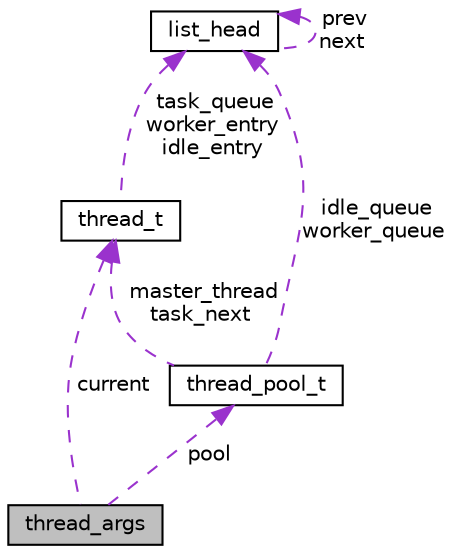 digraph "thread_args"
{
  edge [fontname="Helvetica",fontsize="10",labelfontname="Helvetica",labelfontsize="10"];
  node [fontname="Helvetica",fontsize="10",shape=record];
  Node1 [label="thread_args",height=0.2,width=0.4,color="black", fillcolor="grey75", style="filled", fontcolor="black"];
  Node2 -> Node1 [dir="back",color="darkorchid3",fontsize="10",style="dashed",label=" current" ,fontname="Helvetica"];
  Node2 [label="thread_t",height=0.2,width=0.4,color="black", fillcolor="white", style="filled",URL="$structthread__t.html"];
  Node3 -> Node2 [dir="back",color="darkorchid3",fontsize="10",style="dashed",label=" task_queue\nworker_entry\nidle_entry" ,fontname="Helvetica"];
  Node3 [label="list_head",height=0.2,width=0.4,color="black", fillcolor="white", style="filled",URL="$structlist__head.html"];
  Node3 -> Node3 [dir="back",color="darkorchid3",fontsize="10",style="dashed",label=" prev\nnext" ,fontname="Helvetica"];
  Node4 -> Node1 [dir="back",color="darkorchid3",fontsize="10",style="dashed",label=" pool" ,fontname="Helvetica"];
  Node4 [label="thread_pool_t",height=0.2,width=0.4,color="black", fillcolor="white", style="filled",URL="$structthread__pool__t.html"];
  Node2 -> Node4 [dir="back",color="darkorchid3",fontsize="10",style="dashed",label=" master_thread\ntask_next" ,fontname="Helvetica"];
  Node3 -> Node4 [dir="back",color="darkorchid3",fontsize="10",style="dashed",label=" idle_queue\nworker_queue" ,fontname="Helvetica"];
}
